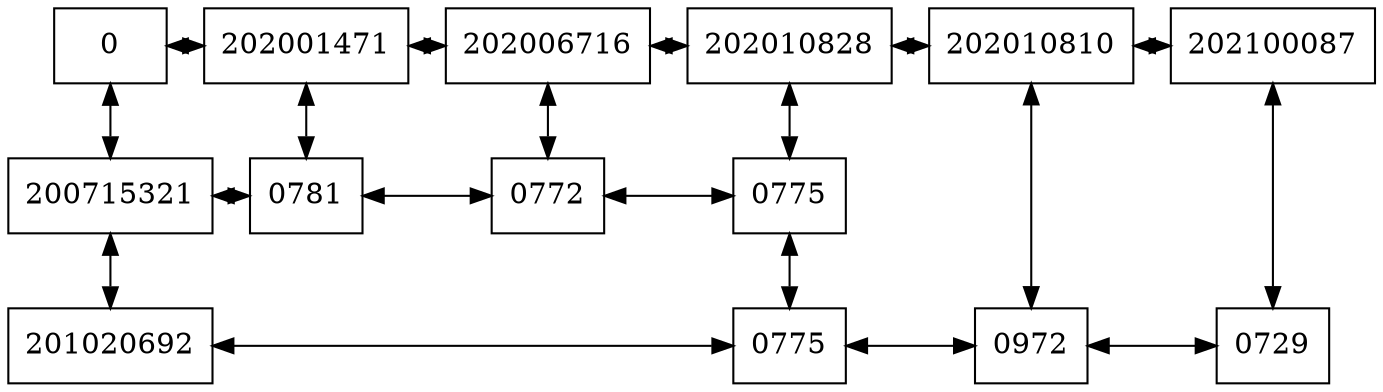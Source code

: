 digraph G {
 node[shape=box];
rankdir=UD;
{rank=min;
nodo00[label="0", rankdir=LR, group=0];
nodo10[label="202001471", rankdir=LR, group=1];
nodo20[label="202006716", rankdir=LR, group=2];
nodo30[label="202010828", rankdir=LR, group=3];
nodo40[label="202010810", rankdir=LR, group=4];
nodo50[label="202100087", rankdir=LR, group=5];
}
{rank=same;
nodo01[label="200715321", group=0];
nodo11[label="0781", group=1];
nodo21[label="0772", group=2];
nodo31[label="0775", group=3];
}
{rank=same;
nodo02[label="201020692", group=0];
nodo32[label="0775", group=3];
nodo42[label="0972", group=4];
nodo52[label="0729", group=5];
}
nodo00-> nodo10[dir=both];
nodo10-> nodo20[dir=both];
nodo20-> nodo30[dir=both];
nodo30-> nodo40[dir=both];
nodo40-> nodo50[dir=both];
nodo01-> nodo11[dir=both];
nodo11-> nodo21[dir=both];
nodo21-> nodo31[dir=both];
nodo02-> nodo32[dir=both];
nodo32-> nodo42[dir=both];
nodo42-> nodo52[dir=both];
nodo00-> nodo01[dir=both];
nodo01-> nodo02[dir=both];
nodo10-> nodo11[dir=both];
nodo20-> nodo21[dir=both];
nodo30-> nodo31[dir=both];
nodo31-> nodo32[dir=both];
nodo40-> nodo42[dir=both];
nodo50-> nodo52[dir=both];
}